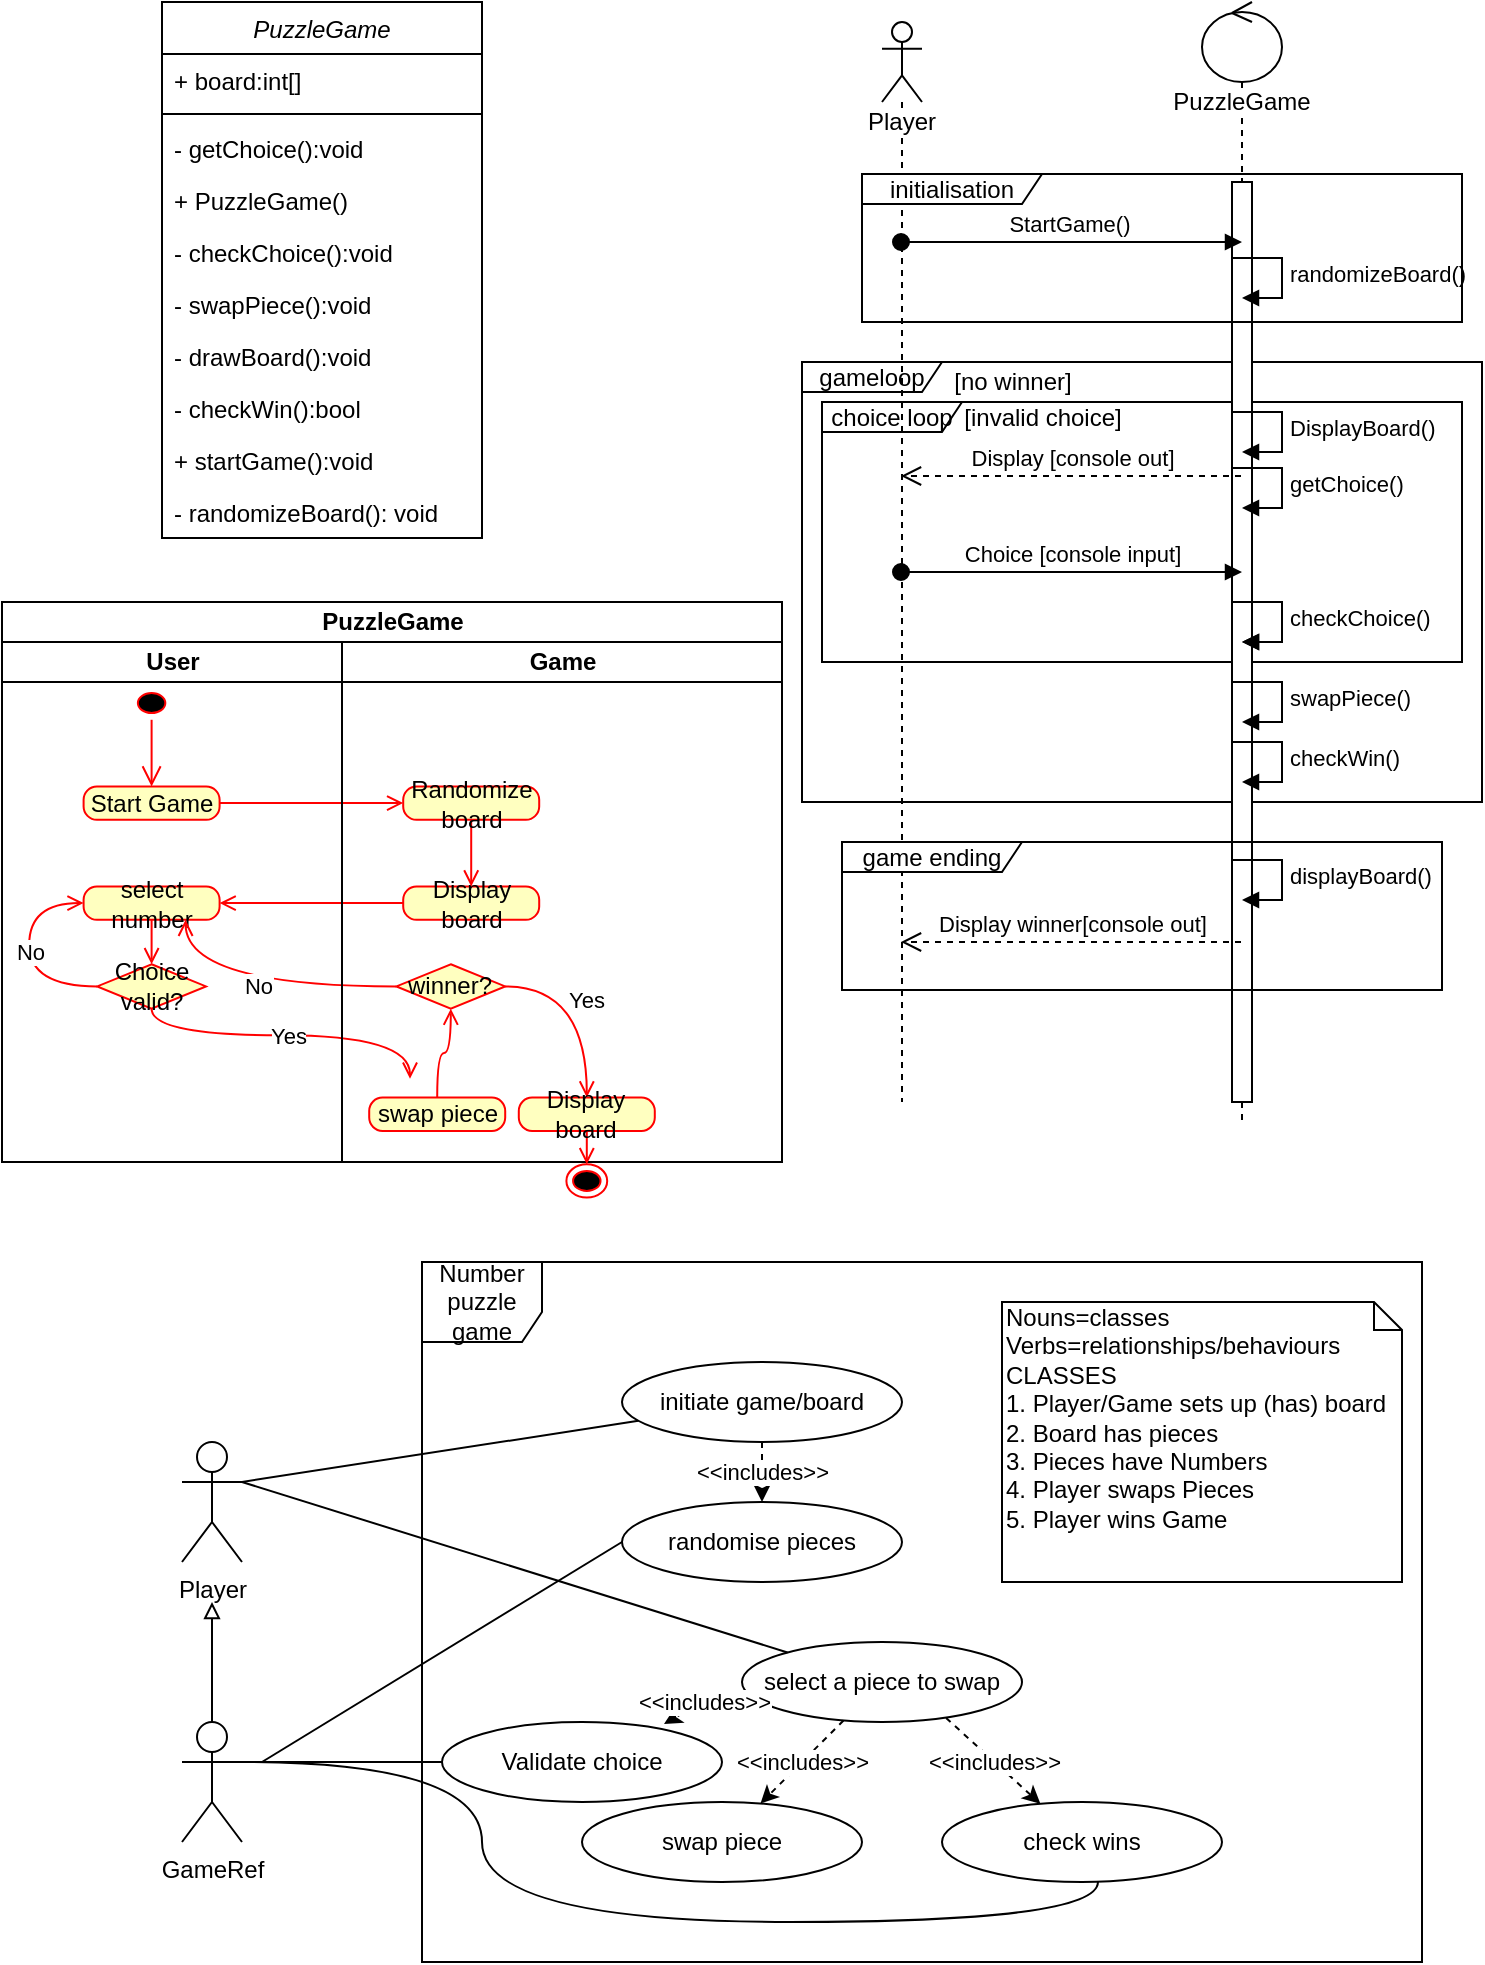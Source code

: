 <mxfile version="13.4.5" type="device"><diagram id="0JjW38_E1xpnHr6oXbvz" name="Page-1"><mxGraphModel dx="1874" dy="592" grid="1" gridSize="10" guides="1" tooltips="1" connect="1" arrows="1" fold="1" page="1" pageScale="1" pageWidth="850" pageHeight="1100" math="0" shadow="0"><root><mxCell id="0"/><mxCell id="1" parent="0"/><mxCell id="iq50R2xIAPz-FAph0I3O-53" value="gameloop" style="shape=umlFrame;whiteSpace=wrap;html=1;width=70;height=15;" parent="1" vertex="1"><mxGeometry x="270" y="190" width="340" height="220" as="geometry"/></mxCell><mxCell id="iq50R2xIAPz-FAph0I3O-57" value="choice loop" style="shape=umlFrame;whiteSpace=wrap;html=1;width=70;height=15;" parent="1" vertex="1"><mxGeometry x="280" y="210" width="320" height="130" as="geometry"/></mxCell><mxCell id="iq50R2xIAPz-FAph0I3O-1" value="Player" style="shape=umlLifeline;participant=umlActor;perimeter=lifelinePerimeter;whiteSpace=wrap;html=1;container=1;collapsible=0;recursiveResize=0;verticalAlign=top;spacingTop=36;labelBackgroundColor=#ffffff;outlineConnect=0;" parent="1" vertex="1"><mxGeometry x="310" y="20" width="20" height="540" as="geometry"/></mxCell><mxCell id="iq50R2xIAPz-FAph0I3O-2" value="PuzzleGame" style="shape=umlLifeline;participant=umlControl;perimeter=lifelinePerimeter;whiteSpace=wrap;html=1;container=1;collapsible=0;recursiveResize=0;verticalAlign=top;spacingTop=36;labelBackgroundColor=#ffffff;outlineConnect=0;" parent="1" vertex="1"><mxGeometry x="470" y="10" width="40" height="560" as="geometry"/></mxCell><mxCell id="iq50R2xIAPz-FAph0I3O-41" value="" style="html=1;points=[];perimeter=orthogonalPerimeter;" parent="iq50R2xIAPz-FAph0I3O-2" vertex="1"><mxGeometry x="15" y="90" width="10" height="460" as="geometry"/></mxCell><mxCell id="iq50R2xIAPz-FAph0I3O-45" value="randomizeBoard()" style="edgeStyle=orthogonalEdgeStyle;html=1;align=left;spacingLeft=2;endArrow=block;rounded=0;entryX=1;entryY=0;" parent="iq50R2xIAPz-FAph0I3O-2" edge="1"><mxGeometry relative="1" as="geometry"><mxPoint x="15" y="128" as="sourcePoint"/><Array as="points"><mxPoint x="40" y="128"/></Array><mxPoint x="20" y="148" as="targetPoint"/></mxGeometry></mxCell><mxCell id="iq50R2xIAPz-FAph0I3O-39" value="" style="group" parent="1" vertex="1" connectable="0"><mxGeometry x="-130" y="310" width="390" height="300" as="geometry"/></mxCell><mxCell id="iq50R2xIAPz-FAph0I3O-15" value="PuzzleGame" style="swimlane;html=1;childLayout=stackLayout;resizeParent=1;resizeParentMax=0;startSize=20;" parent="iq50R2xIAPz-FAph0I3O-39" vertex="1"><mxGeometry width="390" height="280" as="geometry"/></mxCell><mxCell id="iq50R2xIAPz-FAph0I3O-16" value="User" style="swimlane;html=1;startSize=20;" parent="iq50R2xIAPz-FAph0I3O-15" vertex="1"><mxGeometry y="20" width="170" height="260" as="geometry"/></mxCell><mxCell id="iq50R2xIAPz-FAph0I3O-17" value="" style="edgeStyle=orthogonalEdgeStyle;html=1;verticalAlign=bottom;endArrow=open;endSize=8;strokeColor=#ff0000;" parent="iq50R2xIAPz-FAph0I3O-16" source="iq50R2xIAPz-FAph0I3O-23" edge="1"><mxGeometry relative="1" as="geometry"><mxPoint x="74.8" y="72.222" as="targetPoint"/></mxGeometry></mxCell><mxCell id="iq50R2xIAPz-FAph0I3O-18" value="No" style="edgeStyle=orthogonalEdgeStyle;curved=1;rounded=0;orthogonalLoop=1;jettySize=auto;html=1;exitX=0;exitY=0.5;exitDx=0;exitDy=0;entryX=0;entryY=0.5;entryDx=0;entryDy=0;endArrow=open;endFill=0;strokeColor=#FF0000;" parent="iq50R2xIAPz-FAph0I3O-16" source="iq50R2xIAPz-FAph0I3O-19" target="iq50R2xIAPz-FAph0I3O-21" edge="1"><mxGeometry relative="1" as="geometry"><Array as="points"><mxPoint x="13.6" y="172.222"/><mxPoint x="13.6" y="130.556"/></Array></mxGeometry></mxCell><mxCell id="iq50R2xIAPz-FAph0I3O-19" value="Choice valid?" style="rhombus;whiteSpace=wrap;html=1;fillColor=#ffffc0;strokeColor=#ff0000;" parent="iq50R2xIAPz-FAph0I3O-16" vertex="1"><mxGeometry x="47.6" y="161.111" width="54.4" height="22.222" as="geometry"/></mxCell><mxCell id="iq50R2xIAPz-FAph0I3O-20" style="edgeStyle=orthogonalEdgeStyle;rounded=0;orthogonalLoop=1;jettySize=auto;html=1;exitX=0.5;exitY=1;exitDx=0;exitDy=0;entryX=0.5;entryY=0;entryDx=0;entryDy=0;endArrow=open;endFill=0;strokeColor=#FF0000;" parent="iq50R2xIAPz-FAph0I3O-16" source="iq50R2xIAPz-FAph0I3O-21" target="iq50R2xIAPz-FAph0I3O-19" edge="1"><mxGeometry relative="1" as="geometry"/></mxCell><mxCell id="iq50R2xIAPz-FAph0I3O-21" value="select number" style="rounded=1;whiteSpace=wrap;html=1;arcSize=40;fontColor=#000000;fillColor=#ffffc0;strokeColor=#ff0000;" parent="iq50R2xIAPz-FAph0I3O-16" vertex="1"><mxGeometry x="40.8" y="122.222" width="68" height="16.667" as="geometry"/></mxCell><mxCell id="iq50R2xIAPz-FAph0I3O-22" value="Start Game" style="rounded=1;whiteSpace=wrap;html=1;arcSize=40;fontColor=#000000;fillColor=#ffffc0;strokeColor=#ff0000;" parent="iq50R2xIAPz-FAph0I3O-16" vertex="1"><mxGeometry x="40.8" y="72.222" width="68" height="16.667" as="geometry"/></mxCell><mxCell id="iq50R2xIAPz-FAph0I3O-23" value="" style="ellipse;html=1;shape=startState;fillColor=#000000;strokeColor=#ff0000;" parent="iq50R2xIAPz-FAph0I3O-16" vertex="1"><mxGeometry x="64.6" y="22.222" width="20.4" height="16.667" as="geometry"/></mxCell><mxCell id="iq50R2xIAPz-FAph0I3O-24" value="" style="edgeStyle=orthogonalEdgeStyle;rounded=0;orthogonalLoop=1;jettySize=auto;html=1;endArrow=open;endFill=0;strokeColor=#FF0000;" parent="iq50R2xIAPz-FAph0I3O-15" source="iq50R2xIAPz-FAph0I3O-22" target="iq50R2xIAPz-FAph0I3O-35" edge="1"><mxGeometry relative="1" as="geometry"/></mxCell><mxCell id="iq50R2xIAPz-FAph0I3O-25" value="Yes" style="edgeStyle=orthogonalEdgeStyle;curved=1;rounded=0;orthogonalLoop=1;jettySize=auto;html=1;exitX=0.5;exitY=1;exitDx=0;exitDy=0;endArrow=open;endFill=0;strokeColor=#FF0000;" parent="iq50R2xIAPz-FAph0I3O-15" source="iq50R2xIAPz-FAph0I3O-19" edge="1"><mxGeometry relative="1" as="geometry"><mxPoint x="204.0" y="238.333" as="targetPoint"/><Array as="points"><mxPoint x="74.8" y="216.667"/><mxPoint x="204.0" y="216.667"/></Array></mxGeometry></mxCell><mxCell id="iq50R2xIAPz-FAph0I3O-26" value="No" style="edgeStyle=orthogonalEdgeStyle;curved=1;rounded=0;orthogonalLoop=1;jettySize=auto;html=1;exitX=0;exitY=0.5;exitDx=0;exitDy=0;entryX=0.75;entryY=1;entryDx=0;entryDy=0;endArrow=open;endFill=0;strokeColor=#FF0000;" parent="iq50R2xIAPz-FAph0I3O-15" source="iq50R2xIAPz-FAph0I3O-33" target="iq50R2xIAPz-FAph0I3O-21" edge="1"><mxGeometry relative="1" as="geometry"/></mxCell><mxCell id="iq50R2xIAPz-FAph0I3O-27" style="edgeStyle=orthogonalEdgeStyle;curved=1;rounded=0;orthogonalLoop=1;jettySize=auto;html=1;exitX=0;exitY=0.5;exitDx=0;exitDy=0;endArrow=open;endFill=0;strokeColor=#FF0000;" parent="iq50R2xIAPz-FAph0I3O-15" source="iq50R2xIAPz-FAph0I3O-31" target="iq50R2xIAPz-FAph0I3O-21" edge="1"><mxGeometry relative="1" as="geometry"/></mxCell><mxCell id="iq50R2xIAPz-FAph0I3O-28" value="Game" style="swimlane;html=1;startSize=20;" parent="iq50R2xIAPz-FAph0I3O-15" vertex="1"><mxGeometry x="170" y="20" width="220" height="260" as="geometry"/></mxCell><mxCell id="iq50R2xIAPz-FAph0I3O-29" style="edgeStyle=orthogonalEdgeStyle;curved=1;rounded=0;orthogonalLoop=1;jettySize=auto;html=1;exitX=0.5;exitY=0;exitDx=0;exitDy=0;entryX=0.5;entryY=1;entryDx=0;entryDy=0;endArrow=open;endFill=0;strokeColor=#FF0000;" parent="iq50R2xIAPz-FAph0I3O-28" source="iq50R2xIAPz-FAph0I3O-30" target="iq50R2xIAPz-FAph0I3O-33" edge="1"><mxGeometry relative="1" as="geometry"/></mxCell><mxCell id="iq50R2xIAPz-FAph0I3O-30" value="swap piece" style="rounded=1;whiteSpace=wrap;html=1;arcSize=40;fontColor=#000000;fillColor=#ffffc0;strokeColor=#ff0000;" parent="iq50R2xIAPz-FAph0I3O-28" vertex="1"><mxGeometry x="13.6" y="227.778" width="68" height="16.667" as="geometry"/></mxCell><mxCell id="iq50R2xIAPz-FAph0I3O-31" value="Display board" style="rounded=1;whiteSpace=wrap;html=1;arcSize=40;fontColor=#000000;fillColor=#ffffc0;strokeColor=#ff0000;" parent="iq50R2xIAPz-FAph0I3O-28" vertex="1"><mxGeometry x="30.6" y="122.222" width="68" height="16.667" as="geometry"/></mxCell><mxCell id="iq50R2xIAPz-FAph0I3O-32" value="Yes" style="edgeStyle=orthogonalEdgeStyle;curved=1;rounded=0;orthogonalLoop=1;jettySize=auto;html=1;exitX=1;exitY=0.5;exitDx=0;exitDy=0;endArrow=open;endFill=0;strokeColor=#FF0000;" parent="iq50R2xIAPz-FAph0I3O-28" source="iq50R2xIAPz-FAph0I3O-33" target="iq50R2xIAPz-FAph0I3O-38" edge="1"><mxGeometry relative="1" as="geometry"/></mxCell><mxCell id="iq50R2xIAPz-FAph0I3O-33" value="winner?" style="rhombus;whiteSpace=wrap;html=1;fillColor=#ffffc0;strokeColor=#ff0000;" parent="iq50R2xIAPz-FAph0I3O-28" vertex="1"><mxGeometry x="27.2" y="161.111" width="54.4" height="22.222" as="geometry"/></mxCell><mxCell id="iq50R2xIAPz-FAph0I3O-34" style="edgeStyle=orthogonalEdgeStyle;curved=1;rounded=0;orthogonalLoop=1;jettySize=auto;html=1;exitX=0.5;exitY=1;exitDx=0;exitDy=0;entryX=0.5;entryY=0;entryDx=0;entryDy=0;endArrow=open;endFill=0;strokeColor=#FF0000;" parent="iq50R2xIAPz-FAph0I3O-28" source="iq50R2xIAPz-FAph0I3O-35" target="iq50R2xIAPz-FAph0I3O-31" edge="1"><mxGeometry relative="1" as="geometry"/></mxCell><mxCell id="iq50R2xIAPz-FAph0I3O-35" value="Randomize board" style="rounded=1;whiteSpace=wrap;html=1;arcSize=40;fontColor=#000000;fillColor=#ffffc0;strokeColor=#ff0000;" parent="iq50R2xIAPz-FAph0I3O-28" vertex="1"><mxGeometry x="30.6" y="72.222" width="68" height="16.667" as="geometry"/></mxCell><mxCell id="iq50R2xIAPz-FAph0I3O-36" value="" style="ellipse;html=1;shape=endState;fillColor=#000000;strokeColor=#ff0000;" parent="iq50R2xIAPz-FAph0I3O-28" vertex="1"><mxGeometry x="112.2" y="261.111" width="20.4" height="16.667" as="geometry"/></mxCell><mxCell id="iq50R2xIAPz-FAph0I3O-37" style="edgeStyle=orthogonalEdgeStyle;curved=1;rounded=0;orthogonalLoop=1;jettySize=auto;html=1;exitX=0.5;exitY=1;exitDx=0;exitDy=0;entryX=0.5;entryY=0;entryDx=0;entryDy=0;endArrow=open;endFill=0;strokeColor=#FF0000;" parent="iq50R2xIAPz-FAph0I3O-28" source="iq50R2xIAPz-FAph0I3O-38" target="iq50R2xIAPz-FAph0I3O-36" edge="1"><mxGeometry relative="1" as="geometry"/></mxCell><mxCell id="iq50R2xIAPz-FAph0I3O-38" value="Display board" style="rounded=1;whiteSpace=wrap;html=1;arcSize=40;fontColor=#000000;fillColor=#ffffc0;strokeColor=#ff0000;" parent="iq50R2xIAPz-FAph0I3O-28" vertex="1"><mxGeometry x="88.4" y="227.778" width="68" height="16.667" as="geometry"/></mxCell><mxCell id="iq50R2xIAPz-FAph0I3O-4" value="PuzzleGame" style="swimlane;fontStyle=2;align=center;verticalAlign=top;childLayout=stackLayout;horizontal=1;startSize=26;horizontalStack=0;resizeParent=1;resizeLast=0;collapsible=1;marginBottom=0;rounded=0;shadow=0;strokeWidth=1;" parent="1" vertex="1"><mxGeometry x="-50" y="10" width="160" height="268" as="geometry"><mxRectangle x="230" y="140" width="160" height="26" as="alternateBounds"/></mxGeometry></mxCell><mxCell id="iq50R2xIAPz-FAph0I3O-5" value="+ board:int[]" style="text;align=left;verticalAlign=top;spacingLeft=4;spacingRight=4;overflow=hidden;rotatable=0;points=[[0,0.5],[1,0.5]];portConstraint=eastwest;" parent="iq50R2xIAPz-FAph0I3O-4" vertex="1"><mxGeometry y="26" width="160" height="26" as="geometry"/></mxCell><mxCell id="iq50R2xIAPz-FAph0I3O-6" value="" style="line;html=1;strokeWidth=1;align=left;verticalAlign=middle;spacingTop=-1;spacingLeft=3;spacingRight=3;rotatable=0;labelPosition=right;points=[];portConstraint=eastwest;" parent="iq50R2xIAPz-FAph0I3O-4" vertex="1"><mxGeometry y="52" width="160" height="8" as="geometry"/></mxCell><mxCell id="iq50R2xIAPz-FAph0I3O-7" value="- getChoice():void" style="text;align=left;verticalAlign=top;spacingLeft=4;spacingRight=4;overflow=hidden;rotatable=0;points=[[0,0.5],[1,0.5]];portConstraint=eastwest;rounded=0;shadow=0;html=0;" parent="iq50R2xIAPz-FAph0I3O-4" vertex="1"><mxGeometry y="60" width="160" height="26" as="geometry"/></mxCell><mxCell id="iq50R2xIAPz-FAph0I3O-8" value="+ PuzzleGame()" style="text;align=left;verticalAlign=top;spacingLeft=4;spacingRight=4;overflow=hidden;rotatable=0;points=[[0,0.5],[1,0.5]];portConstraint=eastwest;rounded=0;shadow=0;html=0;" parent="iq50R2xIAPz-FAph0I3O-4" vertex="1"><mxGeometry y="86" width="160" height="26" as="geometry"/></mxCell><mxCell id="iq50R2xIAPz-FAph0I3O-9" value="- checkChoice():void" style="text;align=left;verticalAlign=top;spacingLeft=4;spacingRight=4;overflow=hidden;rotatable=0;points=[[0,0.5],[1,0.5]];portConstraint=eastwest;" parent="iq50R2xIAPz-FAph0I3O-4" vertex="1"><mxGeometry y="112" width="160" height="26" as="geometry"/></mxCell><mxCell id="iq50R2xIAPz-FAph0I3O-10" value="- swapPiece():void" style="text;align=left;verticalAlign=top;spacingLeft=4;spacingRight=4;overflow=hidden;rotatable=0;points=[[0,0.5],[1,0.5]];portConstraint=eastwest;" parent="iq50R2xIAPz-FAph0I3O-4" vertex="1"><mxGeometry y="138" width="160" height="26" as="geometry"/></mxCell><mxCell id="iq50R2xIAPz-FAph0I3O-11" value="- drawBoard():void" style="text;align=left;verticalAlign=top;spacingLeft=4;spacingRight=4;overflow=hidden;rotatable=0;points=[[0,0.5],[1,0.5]];portConstraint=eastwest;" parent="iq50R2xIAPz-FAph0I3O-4" vertex="1"><mxGeometry y="164" width="160" height="26" as="geometry"/></mxCell><mxCell id="iq50R2xIAPz-FAph0I3O-12" value="- checkWin():bool" style="text;align=left;verticalAlign=top;spacingLeft=4;spacingRight=4;overflow=hidden;rotatable=0;points=[[0,0.5],[1,0.5]];portConstraint=eastwest;" parent="iq50R2xIAPz-FAph0I3O-4" vertex="1"><mxGeometry y="190" width="160" height="26" as="geometry"/></mxCell><mxCell id="iq50R2xIAPz-FAph0I3O-13" value="+ startGame():void" style="text;align=left;verticalAlign=top;spacingLeft=4;spacingRight=4;overflow=hidden;rotatable=0;points=[[0,0.5],[1,0.5]];portConstraint=eastwest;" parent="iq50R2xIAPz-FAph0I3O-4" vertex="1"><mxGeometry y="216" width="160" height="26" as="geometry"/></mxCell><mxCell id="iq50R2xIAPz-FAph0I3O-14" value="- randomizeBoard(): void" style="text;align=left;verticalAlign=top;spacingLeft=4;spacingRight=4;overflow=hidden;rotatable=0;points=[[0,0.5],[1,0.5]];portConstraint=eastwest;" parent="iq50R2xIAPz-FAph0I3O-4" vertex="1"><mxGeometry y="242" width="160" height="26" as="geometry"/></mxCell><mxCell id="iq50R2xIAPz-FAph0I3O-42" value="StartGame()&amp;nbsp;" style="html=1;verticalAlign=bottom;startArrow=oval;startFill=1;endArrow=block;startSize=8;" parent="1" edge="1"><mxGeometry width="60" relative="1" as="geometry"><mxPoint x="319.5" y="130" as="sourcePoint"/><mxPoint x="490" y="130" as="targetPoint"/></mxGeometry></mxCell><mxCell id="iq50R2xIAPz-FAph0I3O-48" value="DisplayBoard()" style="edgeStyle=orthogonalEdgeStyle;html=1;align=left;spacingLeft=2;endArrow=block;rounded=0;entryX=1;entryY=0;" parent="1" edge="1"><mxGeometry relative="1" as="geometry"><mxPoint x="485" y="215" as="sourcePoint"/><Array as="points"><mxPoint x="510" y="215"/></Array><mxPoint x="490" y="235" as="targetPoint"/></mxGeometry></mxCell><mxCell id="iq50R2xIAPz-FAph0I3O-49" value="Display [console out]" style="html=1;verticalAlign=bottom;endArrow=open;dashed=1;endSize=8;" parent="1" edge="1"><mxGeometry relative="1" as="geometry"><mxPoint x="489.5" y="247" as="sourcePoint"/><mxPoint x="319.5" y="247" as="targetPoint"/></mxGeometry></mxCell><mxCell id="iq50R2xIAPz-FAph0I3O-50" value="getChoice()" style="edgeStyle=orthogonalEdgeStyle;html=1;align=left;spacingLeft=2;endArrow=block;rounded=0;entryX=1;entryY=0;" parent="1" edge="1"><mxGeometry relative="1" as="geometry"><mxPoint x="485" y="243" as="sourcePoint"/><Array as="points"><mxPoint x="510" y="243"/></Array><mxPoint x="490" y="263" as="targetPoint"/></mxGeometry></mxCell><mxCell id="iq50R2xIAPz-FAph0I3O-51" value="Choice [console input]" style="html=1;verticalAlign=bottom;startArrow=oval;startFill=1;endArrow=block;startSize=8;" parent="1" edge="1"><mxGeometry width="60" relative="1" as="geometry"><mxPoint x="319.5" y="295" as="sourcePoint"/><mxPoint x="490" y="295" as="targetPoint"/></mxGeometry></mxCell><mxCell id="iq50R2xIAPz-FAph0I3O-52" value="initialisation" style="shape=umlFrame;whiteSpace=wrap;html=1;width=90;height=15;" parent="1" vertex="1"><mxGeometry x="300" y="96" width="300" height="74" as="geometry"/></mxCell><mxCell id="iq50R2xIAPz-FAph0I3O-54" value="[no winner]" style="text;html=1;align=center;verticalAlign=middle;resizable=0;points=[];autosize=1;" parent="1" vertex="1"><mxGeometry x="340" y="190" width="70" height="20" as="geometry"/></mxCell><mxCell id="iq50R2xIAPz-FAph0I3O-56" value="checkChoice()" style="edgeStyle=orthogonalEdgeStyle;html=1;align=left;spacingLeft=2;endArrow=block;rounded=0;entryX=1;entryY=0;" parent="1" edge="1"><mxGeometry relative="1" as="geometry"><mxPoint x="485" y="310" as="sourcePoint"/><Array as="points"><mxPoint x="510" y="310"/></Array><mxPoint x="490" y="330" as="targetPoint"/></mxGeometry></mxCell><mxCell id="iq50R2xIAPz-FAph0I3O-58" value="[invalid choice]" style="text;html=1;align=center;verticalAlign=middle;resizable=0;points=[];autosize=1;" parent="1" vertex="1"><mxGeometry x="345" y="208" width="90" height="20" as="geometry"/></mxCell><mxCell id="5D_HO_nWbADzRUvk6Xqu-1" value="checkChoice()" style="edgeStyle=orthogonalEdgeStyle;html=1;align=left;spacingLeft=2;endArrow=block;rounded=0;entryX=1;entryY=0;" parent="1" edge="1"><mxGeometry relative="1" as="geometry"><mxPoint x="485" y="310" as="sourcePoint"/><Array as="points"><mxPoint x="510" y="310"/><mxPoint x="510" y="330"/></Array><mxPoint x="490" y="330" as="targetPoint"/></mxGeometry></mxCell><mxCell id="5D_HO_nWbADzRUvk6Xqu-2" value="swapPiece()" style="edgeStyle=orthogonalEdgeStyle;html=1;align=left;spacingLeft=2;endArrow=block;rounded=0;entryX=1;entryY=0;" parent="1" edge="1"><mxGeometry relative="1" as="geometry"><mxPoint x="485" y="350" as="sourcePoint"/><Array as="points"><mxPoint x="510" y="350"/><mxPoint x="510" y="370"/></Array><mxPoint x="490" y="370" as="targetPoint"/></mxGeometry></mxCell><mxCell id="5D_HO_nWbADzRUvk6Xqu-3" value="checkWin()" style="edgeStyle=orthogonalEdgeStyle;html=1;align=left;spacingLeft=2;endArrow=block;rounded=0;entryX=1;entryY=0;" parent="1" edge="1"><mxGeometry x="-0.231" y="-8" relative="1" as="geometry"><mxPoint x="485" y="380" as="sourcePoint"/><Array as="points"><mxPoint x="510" y="380"/><mxPoint x="510" y="400"/></Array><mxPoint x="490" y="400" as="targetPoint"/><mxPoint x="8" y="8" as="offset"/></mxGeometry></mxCell><mxCell id="5D_HO_nWbADzRUvk6Xqu-5" value="game ending" style="shape=umlFrame;whiteSpace=wrap;html=1;width=90;height=15;" parent="1" vertex="1"><mxGeometry x="290" y="430" width="300" height="74" as="geometry"/></mxCell><mxCell id="5D_HO_nWbADzRUvk6Xqu-6" value="displayBoard()" style="edgeStyle=orthogonalEdgeStyle;html=1;align=left;spacingLeft=2;endArrow=block;rounded=0;entryX=1;entryY=0;" parent="1" edge="1"><mxGeometry x="-0.231" y="-8" relative="1" as="geometry"><mxPoint x="485" y="439" as="sourcePoint"/><Array as="points"><mxPoint x="510" y="439"/><mxPoint x="510" y="459"/></Array><mxPoint x="490" y="459" as="targetPoint"/><mxPoint x="8" y="8" as="offset"/></mxGeometry></mxCell><mxCell id="5D_HO_nWbADzRUvk6Xqu-7" value="Display winner[console out]" style="html=1;verticalAlign=bottom;endArrow=open;dashed=1;endSize=8;" parent="1" edge="1"><mxGeometry relative="1" as="geometry"><mxPoint x="489.5" y="480" as="sourcePoint"/><mxPoint x="319.5" y="480" as="targetPoint"/></mxGeometry></mxCell><mxCell id="pAe26APjc_O9fPnm1E5l-21" value="" style="group" vertex="1" connectable="0" parent="1"><mxGeometry x="-40" y="640" width="620" height="350" as="geometry"/></mxCell><mxCell id="pAe26APjc_O9fPnm1E5l-1" value="Number puzzle game" style="shape=umlFrame;whiteSpace=wrap;html=1;width=60;height=40;" vertex="1" parent="pAe26APjc_O9fPnm1E5l-21"><mxGeometry x="120" width="500" height="350" as="geometry"/></mxCell><mxCell id="pAe26APjc_O9fPnm1E5l-2" value="initiate game/board" style="ellipse;whiteSpace=wrap;html=1;" vertex="1" parent="pAe26APjc_O9fPnm1E5l-21"><mxGeometry x="220" y="50" width="140" height="40" as="geometry"/></mxCell><mxCell id="pAe26APjc_O9fPnm1E5l-3" style="rounded=0;orthogonalLoop=1;jettySize=auto;html=1;exitX=1;exitY=0.333;exitDx=0;exitDy=0;exitPerimeter=0;endArrow=none;endFill=0;" edge="1" parent="pAe26APjc_O9fPnm1E5l-21" source="pAe26APjc_O9fPnm1E5l-5" target="pAe26APjc_O9fPnm1E5l-2"><mxGeometry relative="1" as="geometry"/></mxCell><mxCell id="pAe26APjc_O9fPnm1E5l-5" value="Player" style="shape=umlActor;verticalLabelPosition=bottom;verticalAlign=top;html=1;" vertex="1" parent="pAe26APjc_O9fPnm1E5l-21"><mxGeometry y="90" width="30" height="60" as="geometry"/></mxCell><mxCell id="pAe26APjc_O9fPnm1E5l-6" value="&amp;lt;&amp;lt;includes&amp;gt;&amp;gt;" style="edgeStyle=none;rounded=0;orthogonalLoop=1;jettySize=auto;html=1;endArrow=classic;endFill=1;dashed=1;entryX=0.5;entryY=0;entryDx=0;entryDy=0;" edge="1" parent="pAe26APjc_O9fPnm1E5l-21" source="pAe26APjc_O9fPnm1E5l-2" target="pAe26APjc_O9fPnm1E5l-8"><mxGeometry relative="1" as="geometry"/></mxCell><mxCell id="pAe26APjc_O9fPnm1E5l-7" style="edgeStyle=none;rounded=0;orthogonalLoop=1;jettySize=auto;html=1;exitX=0;exitY=0.5;exitDx=0;exitDy=0;endArrow=none;endFill=0;" edge="1" parent="pAe26APjc_O9fPnm1E5l-21" source="pAe26APjc_O9fPnm1E5l-8"><mxGeometry relative="1" as="geometry"><mxPoint x="40" y="250" as="targetPoint"/></mxGeometry></mxCell><mxCell id="pAe26APjc_O9fPnm1E5l-8" value="randomise pieces" style="ellipse;whiteSpace=wrap;html=1;" vertex="1" parent="pAe26APjc_O9fPnm1E5l-21"><mxGeometry x="220" y="120" width="140" height="40" as="geometry"/></mxCell><mxCell id="pAe26APjc_O9fPnm1E5l-10" value="select a piece to swap" style="ellipse;whiteSpace=wrap;html=1;" vertex="1" parent="pAe26APjc_O9fPnm1E5l-21"><mxGeometry x="280" y="190" width="140" height="40" as="geometry"/></mxCell><mxCell id="pAe26APjc_O9fPnm1E5l-4" style="edgeStyle=none;rounded=0;orthogonalLoop=1;jettySize=auto;html=1;exitX=1;exitY=0.333;exitDx=0;exitDy=0;exitPerimeter=0;endArrow=none;endFill=0;" edge="1" parent="pAe26APjc_O9fPnm1E5l-21" source="pAe26APjc_O9fPnm1E5l-5" target="pAe26APjc_O9fPnm1E5l-10"><mxGeometry relative="1" as="geometry"/></mxCell><mxCell id="pAe26APjc_O9fPnm1E5l-11" value="swap piece" style="ellipse;whiteSpace=wrap;html=1;" vertex="1" parent="pAe26APjc_O9fPnm1E5l-21"><mxGeometry x="200" y="270" width="140" height="40" as="geometry"/></mxCell><mxCell id="pAe26APjc_O9fPnm1E5l-9" value="&amp;lt;&amp;lt;includes&amp;gt;&amp;gt;" style="edgeStyle=none;rounded=0;orthogonalLoop=1;jettySize=auto;html=1;dashed=1;endArrow=classic;endFill=1;" edge="1" parent="pAe26APjc_O9fPnm1E5l-21" source="pAe26APjc_O9fPnm1E5l-10" target="pAe26APjc_O9fPnm1E5l-11"><mxGeometry relative="1" as="geometry"/></mxCell><mxCell id="pAe26APjc_O9fPnm1E5l-12" value="check wins" style="ellipse;whiteSpace=wrap;html=1;" vertex="1" parent="pAe26APjc_O9fPnm1E5l-21"><mxGeometry x="380" y="270" width="140" height="40" as="geometry"/></mxCell><mxCell id="pAe26APjc_O9fPnm1E5l-13" value="&amp;lt;&amp;lt;includes&amp;gt;&amp;gt;" style="edgeStyle=none;rounded=0;orthogonalLoop=1;jettySize=auto;html=1;dashed=1;endArrow=classic;endFill=1;exitX=0.729;exitY=0.95;exitDx=0;exitDy=0;exitPerimeter=0;" edge="1" parent="pAe26APjc_O9fPnm1E5l-21" source="pAe26APjc_O9fPnm1E5l-10" target="pAe26APjc_O9fPnm1E5l-12"><mxGeometry relative="1" as="geometry"><mxPoint x="340.77" y="239.23" as="sourcePoint"/><mxPoint x="299.23" y="280.77" as="targetPoint"/></mxGeometry></mxCell><mxCell id="pAe26APjc_O9fPnm1E5l-14" value="Nouns=classes&lt;br&gt;Verbs=relationships/behaviours&lt;br&gt;CLASSES&lt;br&gt;1. Player/Game sets up (has) board&lt;br&gt;2. Board has pieces&lt;br&gt;3. Pieces have Numbers&lt;br&gt;4. Player swaps Pieces&lt;br&gt;5. Player wins Game" style="shape=note;whiteSpace=wrap;html=1;size=14;verticalAlign=top;align=left;spacingTop=-6;" vertex="1" parent="pAe26APjc_O9fPnm1E5l-21"><mxGeometry x="410" y="20" width="200" height="140" as="geometry"/></mxCell><mxCell id="pAe26APjc_O9fPnm1E5l-15" style="edgeStyle=orthogonalEdgeStyle;rounded=0;orthogonalLoop=1;jettySize=auto;html=1;exitX=0.5;exitY=0;exitDx=0;exitDy=0;exitPerimeter=0;endArrow=block;endFill=0;" edge="1" parent="pAe26APjc_O9fPnm1E5l-21" source="pAe26APjc_O9fPnm1E5l-18"><mxGeometry relative="1" as="geometry"><mxPoint x="15" y="170" as="targetPoint"/></mxGeometry></mxCell><mxCell id="pAe26APjc_O9fPnm1E5l-16" style="edgeStyle=orthogonalEdgeStyle;curved=1;rounded=0;orthogonalLoop=1;jettySize=auto;html=1;exitX=1;exitY=0.333;exitDx=0;exitDy=0;exitPerimeter=0;entryX=0.557;entryY=1;entryDx=0;entryDy=0;entryPerimeter=0;endArrow=none;endFill=0;" edge="1" parent="pAe26APjc_O9fPnm1E5l-21" source="pAe26APjc_O9fPnm1E5l-18" target="pAe26APjc_O9fPnm1E5l-12"><mxGeometry relative="1" as="geometry"><Array as="points"><mxPoint x="150" y="250"/><mxPoint x="150" y="330"/><mxPoint x="458" y="330"/></Array></mxGeometry></mxCell><mxCell id="pAe26APjc_O9fPnm1E5l-18" value="GameRef" style="shape=umlActor;verticalLabelPosition=bottom;verticalAlign=top;html=1;" vertex="1" parent="pAe26APjc_O9fPnm1E5l-21"><mxGeometry y="230" width="30" height="60" as="geometry"/></mxCell><mxCell id="pAe26APjc_O9fPnm1E5l-19" value="Validate choice" style="ellipse;whiteSpace=wrap;html=1;" vertex="1" parent="pAe26APjc_O9fPnm1E5l-21"><mxGeometry x="130" y="230" width="140" height="40" as="geometry"/></mxCell><mxCell id="pAe26APjc_O9fPnm1E5l-17" style="edgeStyle=none;rounded=0;orthogonalLoop=1;jettySize=auto;html=1;exitX=1;exitY=0.333;exitDx=0;exitDy=0;exitPerimeter=0;entryX=0;entryY=0.5;entryDx=0;entryDy=0;endArrow=none;endFill=0;" edge="1" parent="pAe26APjc_O9fPnm1E5l-21" source="pAe26APjc_O9fPnm1E5l-18" target="pAe26APjc_O9fPnm1E5l-19"><mxGeometry relative="1" as="geometry"/></mxCell><mxCell id="pAe26APjc_O9fPnm1E5l-20" value="&amp;lt;&amp;lt;includes&amp;gt;&amp;gt;" style="edgeStyle=none;rounded=0;orthogonalLoop=1;jettySize=auto;html=1;dashed=1;endArrow=classic;endFill=1;entryX=0.793;entryY=0.025;entryDx=0;entryDy=0;entryPerimeter=0;" edge="1" parent="pAe26APjc_O9fPnm1E5l-21" source="pAe26APjc_O9fPnm1E5l-10" target="pAe26APjc_O9fPnm1E5l-19"><mxGeometry relative="1" as="geometry"><mxPoint x="330.77" y="229.23" as="sourcePoint"/><mxPoint x="289.23" y="270.77" as="targetPoint"/><Array as="points"><mxPoint x="260" y="220"/></Array></mxGeometry></mxCell></root></mxGraphModel></diagram></mxfile>